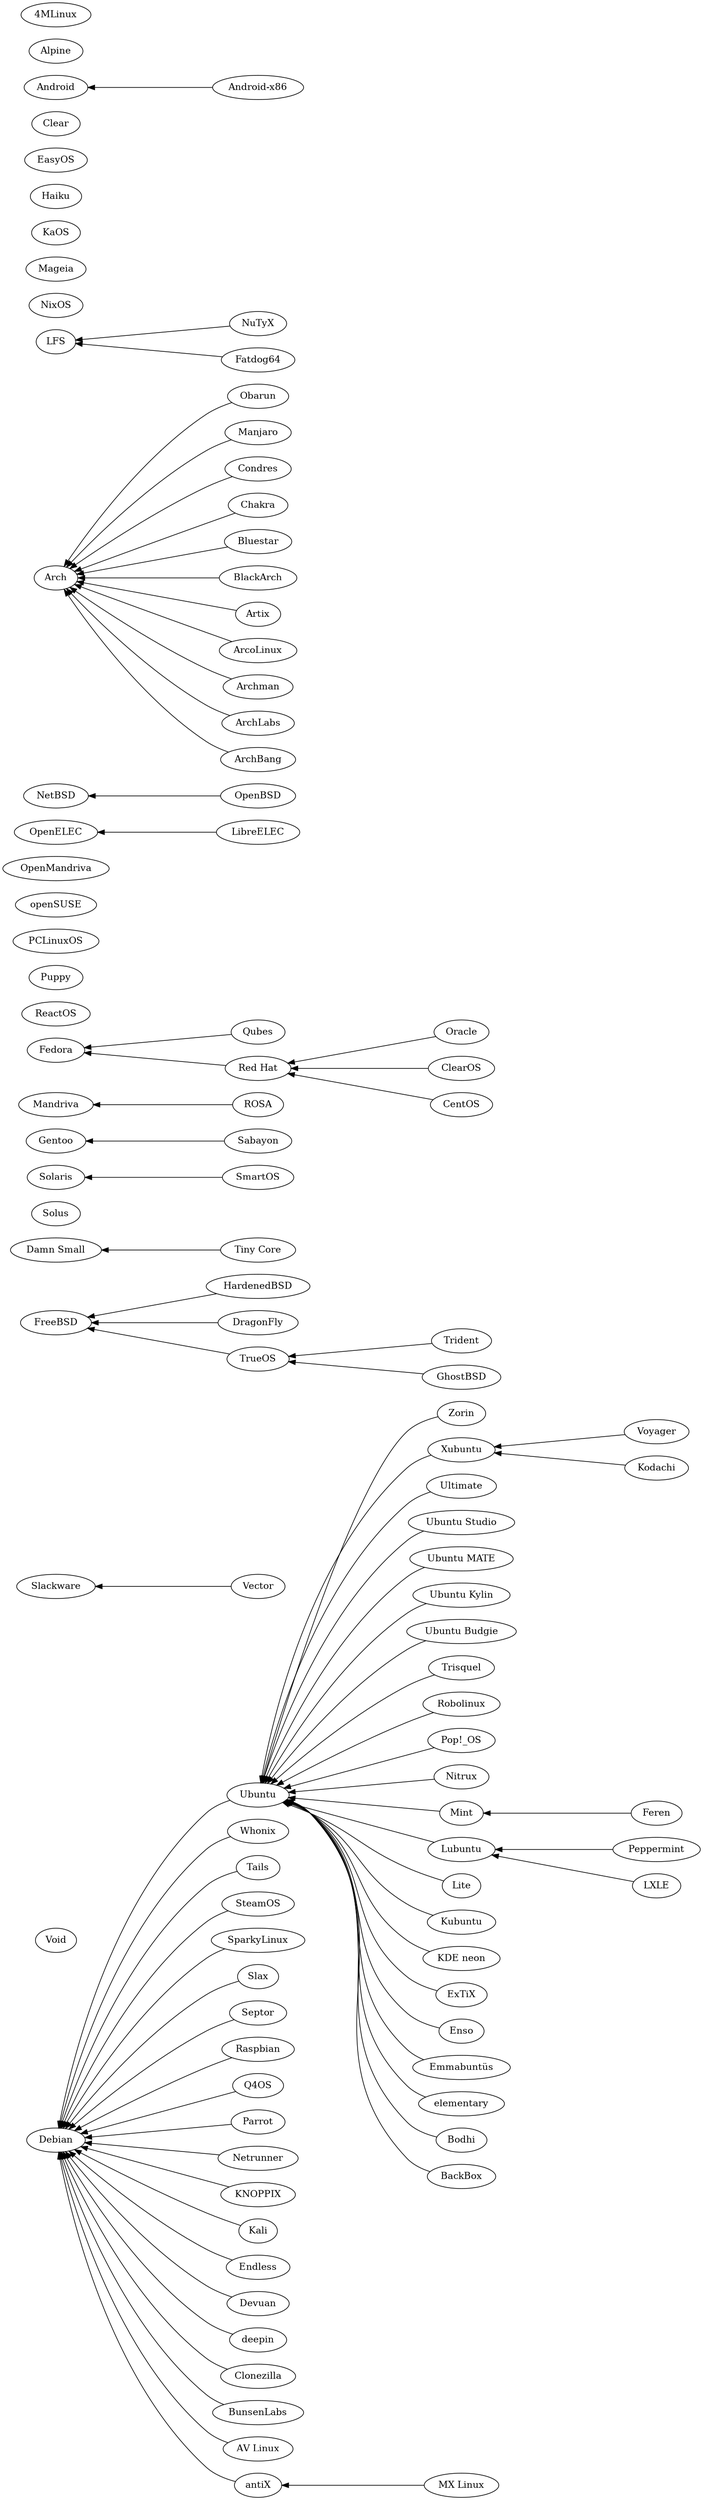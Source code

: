 digraph Distributions {
  concentrate=true; rankdir=RL; ranksep=2.0; size="10,100;"
  zorin [label="Zorin"];
  xubuntu [label="Xubuntu"];
  whonix [label="Whonix"];
  voyager [label="Voyager"];
  void [label="Void"];
  vector [label="Vector"];
  ultimate [label="Ultimate"];
  ubuntustudio [label="Ubuntu Studio"];
  ubuntumate [label="Ubuntu MATE"];
  ubuntukylin [label="Ubuntu Kylin"];
  ubuntubudgie [label="Ubuntu Budgie"];
  ubuntu [label="Ubuntu"];
  trueos [label="TrueOS"];
  trisquel [label="Trisquel"];
  trident [label="Trident"];
  tinycore [label="Tiny Core"];
  tails [label="Tails"];
  steamos [label="SteamOS"];
  sparky [label="SparkyLinux"];
  solus [label="Solus"];
  solaris [label="Solaris"];
  smartos [label="SmartOS"];
  slax [label="Slax"];
  slackware [label="Slackware"];
  septor [label="Septor"];
  sabayon [label="Sabayon"];
  rosa [label="ROSA"];
  robolinux [label="Robolinux"];
  redhat [label="Red Hat"];
  reactos [label="ReactOS"];
  raspbian [label="Raspbian"];
  qubes [label="Qubes"];
  q4os [label="Q4OS"];
  puppy [label="Puppy"];
  popos [label="Pop!_OS"];
  peppermint [label="Peppermint"];
  pclinuxos [label="PCLinuxOS"];
  parrot [label="Parrot"];
  oracle [label="Oracle"];
  opensuse [label="openSUSE"];
  openmandriva [label="OpenMandriva"];
  openelec [label="OpenELEC"];
  openbsd [label="OpenBSD"];
  obarun [label="Obarun"];
  nutyx [label="NuTyX"];
  nixos [label="NixOS"];
  nitrux [label="Nitrux"];
  netrunner [label="Netrunner"];
  netbsd [label="NetBSD"];
  mx [label="MX Linux"];
  mint [label="Mint"];
  manjaro [label="Manjaro"];
  mandriva [label="Mandriva"];
  mageia [label="Mageia"];
  lxle [label="LXLE"];
  lubuntu [label="Lubuntu"];
  lite [label="Lite"];
  libreelec [label="LibreELEC"];
  lfs [label="LFS"];
  kubuntu [label="Kubuntu"];
  kodachi [label="Kodachi"];
  knoppix [label="KNOPPIX"];
  kdeneon [label="KDE neon"];
  kaos [label="KaOS"];
  kali [label="Kali"];
  hardenedbsd [label="HardenedBSD"];
  haiku [label="Haiku"];
  ghostbsd [label="GhostBSD"];
  gentoo [label="Gentoo"];
  freebsd [label="FreeBSD"];
  ferenos [label="Feren"];
  fedora [label="Fedora"];
  fatdog [label="Fatdog64"];
  extix [label="ExTiX"];
  enso [label="Enso"];
  endless [label="Endless"];
  emmabuntus [label="Emmabuntüs"];
  elementary [label="elementary"];
  easyos [label="EasyOS"];
  dragonflybsd [label="DragonFly"];
  devuan [label="Devuan"];
  deepin [label="deepin"];
  debian [label="Debian"];
  damn_small [label="Damn Small"];
  condres [label="Condres"];
  clonezilla [label="Clonezilla"];
  clearos [label="ClearOS"];
  clear [label="Clear"];
  chakra [label="Chakra"];
  centos [label="CentOS"];
  bunsenlabs [label="BunsenLabs"];
  bodhi [label="Bodhi"];
  bluestar [label="Bluestar"];
  blackarch [label="BlackArch"];
  backbox [label="BackBox"];
  avlinux [label="AV Linux"];
  artix [label="Artix"];
  arco [label="ArcoLinux"];
  archman [label="Archman"];
  archlabs [label="ArchLabs"];
  archbang [label="ArchBang"];
  arch [label="Arch"];
  antix [label="antiX"];
  androidx86 [label="Android-x86"];
  android [label="Android"];
  alpine [label="Alpine"];
  _4mlinux [label="4MLinux"];

  openbsd -> { netbsd };
  mx -> { antix };
  manjaro -> { arch };
  mint -> { ubuntu };
  ubuntu -> { debian };
  elementary -> { ubuntu };
  zorin -> { ubuntu };
  deepin -> { debian };
  antix -> { debian };
  kdeneon -> { ubuntu };
  centos -> { redhat };
  arco -> { arch };
  popos -> { ubuntu };
  kali -> { debian };
  lite -> { ubuntu };
  parrot -> { debian };
  lubuntu -> { ubuntu };
  peppermint -> { lubuntu };
  sparky -> { debian };
  tails -> { debian };
  smartos -> { solaris };
  xubuntu -> { ubuntu };
  q4os -> { debian };
  redhat -> { fedora };
  ubuntumate -> { ubuntu };
  archbang -> { arch };
  voyager -> { xubuntu };
  kubuntu -> { ubuntu };
  archman -> { arch };
  trident -> { trueos };
  ubuntukylin -> { ubuntu };
  clearos -> { redhat };
  endless -> { debian };
  nitrux -> { ubuntu };
  ferenos -> { mint };
  netrunner -> { debian };
  bluestar -> { arch };
  kodachi -> { xubuntu };
  condres -> { arch };
  knoppix -> { debian };
  ultimate -> { ubuntu };
  dragonflybsd -> { freebsd };
  androidx86 -> { android };
  emmabuntus -> { ubuntu };
  devuan -> { debian };
  blackarch -> { arch };
  lxle -> { lubuntu };
  sabayon -> { gentoo };
  ghostbsd -> { trueos };
  rosa -> { mandriva };
  trueos -> { freebsd };
  bodhi -> { ubuntu };
  ubuntubudgie -> { ubuntu };
  septor -> { debian };
  oracle -> { redhat };
  clonezilla -> { debian };
  avlinux -> { debian };
  ubuntustudio -> { ubuntu };
  nutyx -> { lfs };
  slax -> { debian };
  bunsenlabs -> { debian };
  raspbian -> { debian };
  robolinux -> { ubuntu };
  archlabs -> { arch };
  backbox -> { ubuntu };
  tinycore -> { damn_small };
  extix -> { ubuntu };
  steamos -> { debian };
  whonix -> { debian };
  artix -> { arch };
  trisquel -> { ubuntu };
  enso -> { ubuntu };
  obarun -> { arch };
  qubes -> { fedora };
  fatdog -> { lfs };
  vector -> { slackware };
  chakra -> { arch };
  hardenedbsd -> { freebsd };
  libreelec -> { openelec };
  { rank = same; debian; solus; fedora; opensuse; arch; pclinuxos; reactos; mageia; puppy; freebsd; slackware; alpine; gentoo; void; _4mlinux; openmandriva; nixos; kaos; easyos; netbsd; clear; haiku; solaris; mandriva; lfs; damn_small; openelec; android }
}
